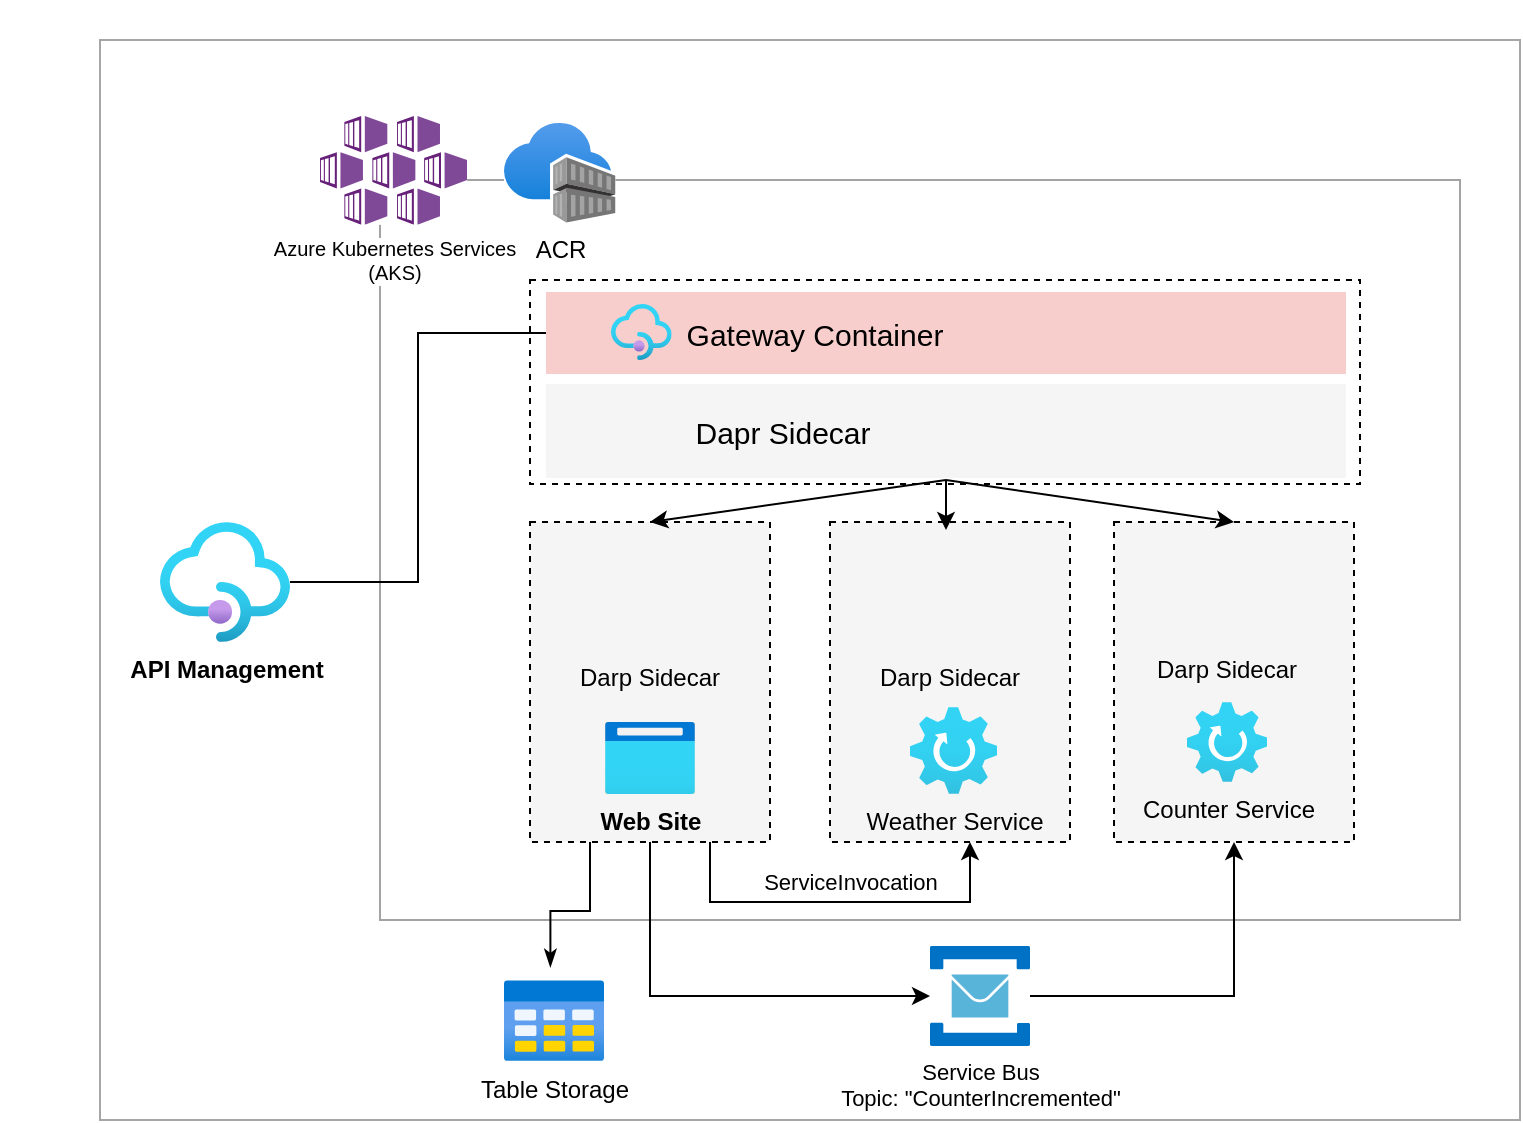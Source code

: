 <mxfile version="14.6.13" type="device"><diagram id="TLIN-QOnULmKy2ujxsl7" name="ARQ"><mxGraphModel dx="1550" dy="895" grid="0" gridSize="10" guides="1" tooltips="1" connect="1" arrows="1" fold="1" page="1" pageScale="1" pageWidth="1100" pageHeight="850" math="0" shadow="0"><root><mxCell id="ZGP6RJD9W3k3M_Q5QWp9-0"/><mxCell id="ZGP6RJD9W3k3M_Q5QWp9-1" parent="ZGP6RJD9W3k3M_Q5QWp9-0"/><mxCell id="MEVHRIvZxeNhKrj4IhT_-0" value="" style="whiteSpace=wrap;html=1;fillColor=none;strokeColor=#A6A6A6;" vertex="1" parent="ZGP6RJD9W3k3M_Q5QWp9-1"><mxGeometry x="240" y="70" width="710" height="540" as="geometry"/></mxCell><mxCell id="94s-WYgQTFs5iEYArLIF-0" value="" style="whiteSpace=wrap;html=1;fillColor=none;strokeColor=#A3A3A3;" vertex="1" parent="ZGP6RJD9W3k3M_Q5QWp9-1"><mxGeometry x="380" y="140" width="540" height="370" as="geometry"/></mxCell><mxCell id="xWD1_eofRxWfhEIy3mNi-8" value="" style="whiteSpace=wrap;html=1;dashed=1;" vertex="1" parent="ZGP6RJD9W3k3M_Q5QWp9-1"><mxGeometry x="455" y="190" width="415" height="102" as="geometry"/></mxCell><mxCell id="ZGP6RJD9W3k3M_Q5QWp9-9" value="" style="whiteSpace=wrap;html=1;dashed=1;fontColor=#333333;fillColor=#F5F5F5;" vertex="1" parent="ZGP6RJD9W3k3M_Q5QWp9-1"><mxGeometry x="747" y="311" width="120" height="160" as="geometry"/></mxCell><mxCell id="ZGP6RJD9W3k3M_Q5QWp9-7" value="" style="whiteSpace=wrap;html=1;dashed=1;fillColor=#f5f5f5;fontColor=#333333;" vertex="1" parent="ZGP6RJD9W3k3M_Q5QWp9-1"><mxGeometry x="605" y="311" width="120" height="160" as="geometry"/></mxCell><mxCell id="ZGP6RJD9W3k3M_Q5QWp9-8" value="Darp Sidecar" style="shape=image;verticalLabelPosition=bottom;labelBackgroundColor=#E6E6E6;verticalAlign=top;aspect=fixed;imageAspect=0;image=https://dapr.io/images/dapr.svg;" vertex="1" parent="ZGP6RJD9W3k3M_Q5QWp9-1"><mxGeometry x="631.02" y="325" width="67.96" height="50" as="geometry"/></mxCell><mxCell id="WQ2Y5SMMs6iN18CExj95-1" value="" style="edgeStyle=orthogonalEdgeStyle;rounded=0;orthogonalLoop=1;jettySize=auto;html=1;exitX=0.5;exitY=1;exitDx=0;exitDy=0;" edge="1" parent="ZGP6RJD9W3k3M_Q5QWp9-1" source="ZGP6RJD9W3k3M_Q5QWp9-5" target="WQ2Y5SMMs6iN18CExj95-0"><mxGeometry relative="1" as="geometry"><Array as="points"><mxPoint x="515" y="548"/></Array></mxGeometry></mxCell><mxCell id="bjjYqKSsgLCxgm5GBThM-1" style="edgeStyle=orthogonalEdgeStyle;rounded=0;orthogonalLoop=1;jettySize=auto;html=1;exitX=0.25;exitY=1;exitDx=0;exitDy=0;entryX=0.464;entryY=-0.159;entryDx=0;entryDy=0;entryPerimeter=0;fontSize=15;endArrow=classicThin;endFill=1;" edge="1" parent="ZGP6RJD9W3k3M_Q5QWp9-1" source="ZGP6RJD9W3k3M_Q5QWp9-5" target="bjjYqKSsgLCxgm5GBThM-0"><mxGeometry relative="1" as="geometry"/></mxCell><mxCell id="ZGP6RJD9W3k3M_Q5QWp9-5" value="" style="whiteSpace=wrap;html=1;dashed=1;fillColor=#f5f5f5;fontColor=#333333;" vertex="1" parent="ZGP6RJD9W3k3M_Q5QWp9-1"><mxGeometry x="455" y="311" width="120" height="160" as="geometry"/></mxCell><mxCell id="ZGP6RJD9W3k3M_Q5QWp9-2" value="Web Site" style="aspect=fixed;html=1;points=[];align=center;image;fontSize=12;image=img/lib/azure2/general/Browser.svg;imageBackground=#FFE6CC;labelBackgroundColor=none;fontStyle=1" vertex="1" parent="ZGP6RJD9W3k3M_Q5QWp9-1"><mxGeometry x="492.5" y="411" width="45" height="36" as="geometry"/></mxCell><mxCell id="ZGP6RJD9W3k3M_Q5QWp9-3" value="Weather Service" style="aspect=fixed;html=1;points=[];align=center;image;fontSize=12;image=img/lib/azure2/general/Gear.svg;labelBackgroundColor=none;fontStyle=0" vertex="1" parent="ZGP6RJD9W3k3M_Q5QWp9-1"><mxGeometry x="645" y="403.5" width="43.5" height="43.5" as="geometry"/></mxCell><mxCell id="ZGP6RJD9W3k3M_Q5QWp9-4" value="Counter Service" style="aspect=fixed;html=1;points=[];align=center;image;fontSize=12;image=img/lib/azure2/general/Gear.svg;labelBackgroundColor=none;fontStyle=0" vertex="1" parent="ZGP6RJD9W3k3M_Q5QWp9-1"><mxGeometry x="783.5" y="401" width="40.02" height="40.02" as="geometry"/></mxCell><mxCell id="ZGP6RJD9W3k3M_Q5QWp9-6" value="Darp Sidecar" style="shape=image;verticalLabelPosition=bottom;labelBackgroundColor=#F5F5F5;verticalAlign=top;aspect=fixed;imageAspect=0;image=https://dapr.io/images/dapr.svg;" vertex="1" parent="ZGP6RJD9W3k3M_Q5QWp9-1"><mxGeometry x="481.02" y="325" width="67.96" height="50" as="geometry"/></mxCell><mxCell id="ZGP6RJD9W3k3M_Q5QWp9-10" value="Darp Sidecar" style="shape=image;verticalLabelPosition=bottom;labelBackgroundColor=#E6E6E6;verticalAlign=top;aspect=fixed;imageAspect=0;image=https://dapr.io/images/dapr.svg;" vertex="1" parent="ZGP6RJD9W3k3M_Q5QWp9-1"><mxGeometry x="769.53" y="321" width="67.96" height="50" as="geometry"/></mxCell><mxCell id="in9e0xMgUTBcp8f8ndCf-0" value="ServiceInvocation" style="edgeStyle=orthogonalEdgeStyle;rounded=0;orthogonalLoop=1;jettySize=auto;html=1;exitX=0.75;exitY=1;exitDx=0;exitDy=0;" edge="1" parent="ZGP6RJD9W3k3M_Q5QWp9-1" source="ZGP6RJD9W3k3M_Q5QWp9-5"><mxGeometry x="0.053" y="10" relative="1" as="geometry"><mxPoint x="575" y="381" as="sourcePoint"/><mxPoint x="675" y="471" as="targetPoint"/><mxPoint as="offset"/><Array as="points"><mxPoint x="545" y="501"/><mxPoint x="675" y="501"/><mxPoint x="675" y="471"/></Array></mxGeometry></mxCell><mxCell id="WQ2Y5SMMs6iN18CExj95-4" style="edgeStyle=orthogonalEdgeStyle;rounded=0;orthogonalLoop=1;jettySize=auto;html=1;entryX=0.5;entryY=1;entryDx=0;entryDy=0;" edge="1" parent="ZGP6RJD9W3k3M_Q5QWp9-1" source="WQ2Y5SMMs6iN18CExj95-0" target="ZGP6RJD9W3k3M_Q5QWp9-9"><mxGeometry relative="1" as="geometry"><mxPoint x="815" y="466" as="targetPoint"/><Array as="points"/></mxGeometry></mxCell><mxCell id="WQ2Y5SMMs6iN18CExj95-0" value="Service Bus&lt;br style=&quot;font-size: 11px;&quot;&gt;Topic: &quot;CounterIncremented&quot;" style="aspect=fixed;html=1;points=[];align=center;image;fontSize=11;image=img/lib/mscae/Service_Bus.svg;fontStyle=0" vertex="1" parent="ZGP6RJD9W3k3M_Q5QWp9-1"><mxGeometry x="655" y="523" width="50" height="50" as="geometry"/></mxCell><mxCell id="94s-WYgQTFs5iEYArLIF-1" value="Azure Kubernetes Services&lt;br style=&quot;font-size: 10px;&quot;&gt;(AKS)" style="aspect=fixed;html=1;points=[];align=center;image;fontSize=10;image=img/lib/mscae/Kubernetes_Services.svg;labelBackgroundColor=#FFFFFF;imageBackground=#ffffff;fontStyle=0" vertex="1" parent="ZGP6RJD9W3k3M_Q5QWp9-1"><mxGeometry x="350" y="108" width="73.54" height="54.42" as="geometry"/></mxCell><mxCell id="D-rThaxzsb_3esW3FMmL-0" value="ACR" style="aspect=fixed;html=1;points=[];align=center;image;fontSize=12;image=img/lib/azure2/containers/Container_Registries.svg;fontStyle=0;imageBackground=#ffffff;labelBackgroundColor=#ffffff;" vertex="1" parent="ZGP6RJD9W3k3M_Q5QWp9-1"><mxGeometry x="442" y="111.42" width="55.74" height="50" as="geometry"/></mxCell><mxCell id="MEVHRIvZxeNhKrj4IhT_-1" value="" style="shape=image;verticalLabelPosition=bottom;labelBackgroundColor=#ffffff;verticalAlign=top;aspect=fixed;imageAspect=0;image=http://blog.devops4me.com/content/images/2020/08/azure_icon.png;" vertex="1" parent="ZGP6RJD9W3k3M_Q5QWp9-1"><mxGeometry x="190" y="50" width="112.3" height="70" as="geometry"/></mxCell><mxCell id="xWD1_eofRxWfhEIy3mNi-11" style="rounded=0;orthogonalLoop=1;jettySize=auto;html=1;entryX=0;entryY=0.5;entryDx=0;entryDy=0;fontSize=15;edgeStyle=orthogonalEdgeStyle;endArrow=none;endFill=0;" edge="1" parent="ZGP6RJD9W3k3M_Q5QWp9-1" source="xWD1_eofRxWfhEIy3mNi-0" target="xWD1_eofRxWfhEIy3mNi-5"><mxGeometry relative="1" as="geometry"/></mxCell><mxCell id="xWD1_eofRxWfhEIy3mNi-0" value="API Management" style="aspect=fixed;html=1;points=[];align=center;image;fontSize=12;image=img/lib/azure2/app_services/API_Management_Services.svg;labelBackgroundColor=none;fontStyle=1" vertex="1" parent="ZGP6RJD9W3k3M_Q5QWp9-1"><mxGeometry x="270" y="311" width="65" height="60" as="geometry"/></mxCell><mxCell id="xWD1_eofRxWfhEIy3mNi-3" value="" style="whiteSpace=wrap;html=1;dashed=1;fillColor=#f5f5f5;fontColor=#333333;strokeColor=none;" vertex="1" parent="ZGP6RJD9W3k3M_Q5QWp9-1"><mxGeometry x="463" y="242" width="400" height="47" as="geometry"/></mxCell><mxCell id="xWD1_eofRxWfhEIy3mNi-2" value="" style="shape=image;verticalLabelPosition=bottom;labelBackgroundColor=#ffffff;verticalAlign=top;aspect=fixed;imageAspect=0;image=https://dapr.io/images/dapr.svg;" vertex="1" parent="ZGP6RJD9W3k3M_Q5QWp9-1"><mxGeometry x="484.02" y="251.2" width="42.96" height="31.61" as="geometry"/></mxCell><mxCell id="xWD1_eofRxWfhEIy3mNi-4" value="Dapr Sidecar" style="text;html=1;resizable=0;autosize=1;align=center;verticalAlign=middle;points=[];fillColor=none;strokeColor=none;rounded=0;dashed=1;fontSize=15;" vertex="1" parent="ZGP6RJD9W3k3M_Q5QWp9-1"><mxGeometry x="531.02" y="255.5" width="100" height="20" as="geometry"/></mxCell><mxCell id="xWD1_eofRxWfhEIy3mNi-5" value="" style="whiteSpace=wrap;html=1;dashed=1;fillColor=#f8cecc;strokeColor=none;" vertex="1" parent="ZGP6RJD9W3k3M_Q5QWp9-1"><mxGeometry x="463" y="196" width="400" height="41" as="geometry"/></mxCell><mxCell id="xWD1_eofRxWfhEIy3mNi-6" value="Gateway Container" style="text;html=1;resizable=0;autosize=1;align=center;verticalAlign=middle;points=[];fillColor=none;strokeColor=none;rounded=0;dashed=1;fontSize=15;" vertex="1" parent="ZGP6RJD9W3k3M_Q5QWp9-1"><mxGeometry x="526.98" y="206.5" width="140" height="20" as="geometry"/></mxCell><mxCell id="xWD1_eofRxWfhEIy3mNi-7" value="" style="aspect=fixed;html=1;points=[];align=center;image;fontSize=12;image=img/lib/azure2/app_services/API_Management_Services.svg;labelBackgroundColor=none;fontStyle=1" vertex="1" parent="ZGP6RJD9W3k3M_Q5QWp9-1"><mxGeometry x="495.5" y="202.01" width="30.32" height="27.99" as="geometry"/></mxCell><mxCell id="xWD1_eofRxWfhEIy3mNi-9" value="Darp Sidecar" style="shape=image;verticalLabelPosition=bottom;labelBackgroundColor=#F5F5F5;verticalAlign=top;aspect=fixed;imageAspect=0;image=https://dapr.io/images/dapr.svg;" vertex="1" parent="ZGP6RJD9W3k3M_Q5QWp9-1"><mxGeometry x="769.53" y="321" width="67.96" height="50" as="geometry"/></mxCell><mxCell id="xWD1_eofRxWfhEIy3mNi-10" value="Darp Sidecar" style="shape=image;verticalLabelPosition=bottom;labelBackgroundColor=#F5F5F5;verticalAlign=top;aspect=fixed;imageAspect=0;image=https://dapr.io/images/dapr.svg;" vertex="1" parent="ZGP6RJD9W3k3M_Q5QWp9-1"><mxGeometry x="631.02" y="325" width="67.96" height="50" as="geometry"/></mxCell><mxCell id="xWD1_eofRxWfhEIy3mNi-14" value="" style="endArrow=classic;html=1;fontSize=15;entryX=0.5;entryY=0;entryDx=0;entryDy=0;" edge="1" parent="ZGP6RJD9W3k3M_Q5QWp9-1" target="ZGP6RJD9W3k3M_Q5QWp9-5"><mxGeometry width="50" height="50" relative="1" as="geometry"><mxPoint x="663" y="290" as="sourcePoint"/><mxPoint x="570" y="435" as="targetPoint"/></mxGeometry></mxCell><mxCell id="xWD1_eofRxWfhEIy3mNi-15" value="" style="endArrow=classic;html=1;fontSize=15;" edge="1" parent="ZGP6RJD9W3k3M_Q5QWp9-1"><mxGeometry width="50" height="50" relative="1" as="geometry"><mxPoint x="663" y="290" as="sourcePoint"/><mxPoint x="663" y="315" as="targetPoint"/></mxGeometry></mxCell><mxCell id="xWD1_eofRxWfhEIy3mNi-16" value="" style="endArrow=classic;html=1;fontSize=15;entryX=0.5;entryY=0;entryDx=0;entryDy=0;" edge="1" parent="ZGP6RJD9W3k3M_Q5QWp9-1" target="ZGP6RJD9W3k3M_Q5QWp9-9"><mxGeometry width="50" height="50" relative="1" as="geometry"><mxPoint x="663" y="290" as="sourcePoint"/><mxPoint x="570" y="435" as="targetPoint"/></mxGeometry></mxCell><mxCell id="bjjYqKSsgLCxgm5GBThM-0" value="Table Storage" style="aspect=fixed;html=1;points=[];align=center;image;fontSize=12;image=img/lib/azure2/general/Table.svg;fontStyle=0" vertex="1" parent="ZGP6RJD9W3k3M_Q5QWp9-1"><mxGeometry x="442" y="540.0" width="50" height="40.63" as="geometry"/></mxCell></root></mxGraphModel></diagram></mxfile>